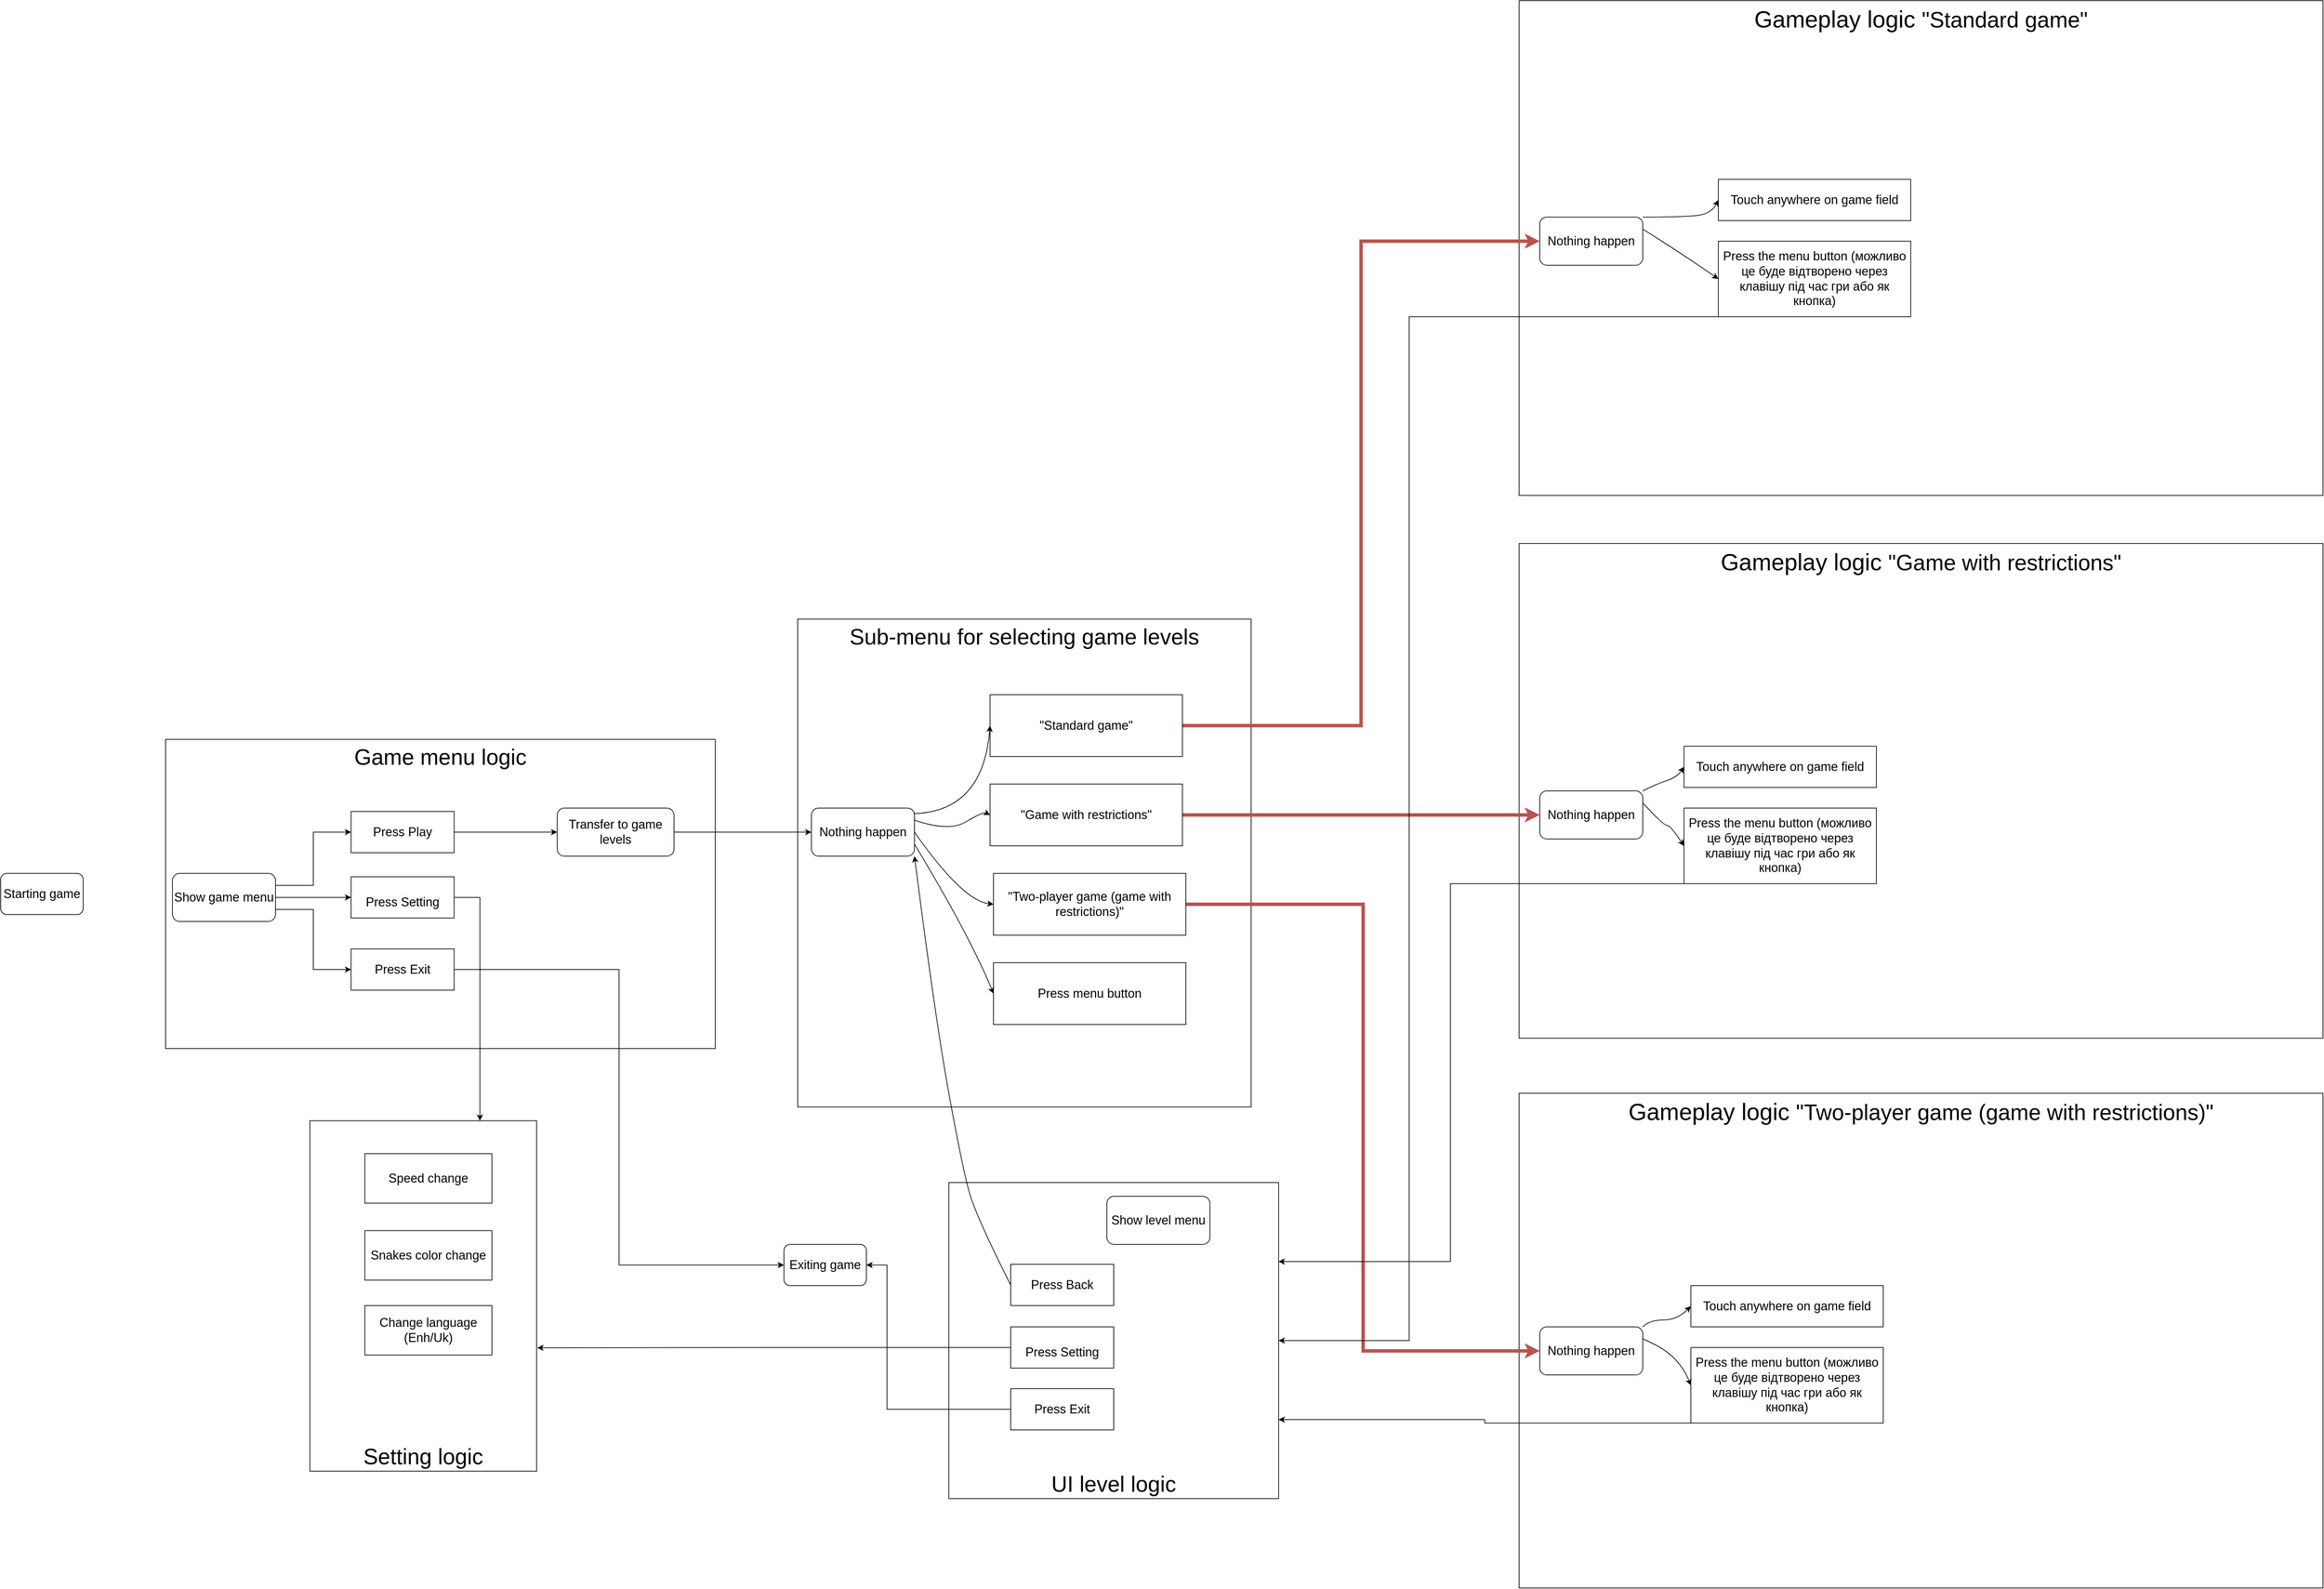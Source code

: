 <mxfile version="26.0.11">
  <diagram name="Сторінка-1" id="2qlWJzpFMfT5cVVhCap1">
    <mxGraphModel dx="4033" dy="2113" grid="1" gridSize="10" guides="1" tooltips="1" connect="1" arrows="1" fold="1" page="1" pageScale="1" pageWidth="5000" pageHeight="4000" math="0" shadow="0">
      <root>
        <mxCell id="0" />
        <mxCell id="1" parent="0" />
        <mxCell id="iwZVITusNoV1ZPCKNUhb-1" value="&lt;font style=&quot;font-size: 18px;&quot;&gt;Starting game&lt;/font&gt;" style="rounded=1;whiteSpace=wrap;html=1;" vertex="1" parent="1">
          <mxGeometry x="170" y="1790" width="120" height="60" as="geometry" />
        </mxCell>
        <mxCell id="iwZVITusNoV1ZPCKNUhb-2" value="&lt;font style=&quot;font-size: 32px;&quot;&gt;Game menu logic&lt;/font&gt;" style="rounded=0;whiteSpace=wrap;html=1;verticalAlign=top;fillColor=none;" vertex="1" parent="1">
          <mxGeometry x="410" y="1595" width="800" height="450" as="geometry" />
        </mxCell>
        <mxCell id="iwZVITusNoV1ZPCKNUhb-3" value="&lt;span style=&quot;font-size: 32px;&quot;&gt;Setting logic&lt;/span&gt;" style="rounded=0;whiteSpace=wrap;html=1;verticalAlign=bottom;" vertex="1" parent="1">
          <mxGeometry x="620" y="2150" width="330" height="510" as="geometry" />
        </mxCell>
        <mxCell id="iwZVITusNoV1ZPCKNUhb-4" value="&lt;font style=&quot;font-size: 34px;&quot;&gt;Gameplay logic&amp;nbsp;&lt;/font&gt;&lt;font style=&quot;font-size: 32px;&quot;&gt;&quot;Standard game&quot;&lt;/font&gt;" style="rounded=0;whiteSpace=wrap;html=1;verticalAlign=top;fillColor=none;" vertex="1" parent="1">
          <mxGeometry x="2380" y="520" width="1170" height="720" as="geometry" />
        </mxCell>
        <mxCell id="iwZVITusNoV1ZPCKNUhb-5" value="&lt;font style=&quot;font-size: 32px;&quot;&gt;UI level logic&lt;/font&gt;" style="rounded=0;whiteSpace=wrap;html=1;verticalAlign=bottom;fillColor=none;" vertex="1" parent="1">
          <mxGeometry x="1550" y="2240" width="480" height="460" as="geometry" />
        </mxCell>
        <mxCell id="iwZVITusNoV1ZPCKNUhb-6" value="&lt;font style=&quot;font-size: 18px;&quot;&gt;Exiting game&lt;/font&gt;" style="rounded=1;whiteSpace=wrap;html=1;" vertex="1" parent="1">
          <mxGeometry x="1310" y="2330" width="120" height="60" as="geometry" />
        </mxCell>
        <mxCell id="iwZVITusNoV1ZPCKNUhb-13" style="edgeStyle=orthogonalEdgeStyle;rounded=0;orthogonalLoop=1;jettySize=auto;html=1;exitX=1;exitY=0.25;exitDx=0;exitDy=0;entryX=0;entryY=0.5;entryDx=0;entryDy=0;" edge="1" parent="1" source="iwZVITusNoV1ZPCKNUhb-7" target="iwZVITusNoV1ZPCKNUhb-8">
          <mxGeometry relative="1" as="geometry" />
        </mxCell>
        <mxCell id="iwZVITusNoV1ZPCKNUhb-14" style="edgeStyle=orthogonalEdgeStyle;rounded=0;orthogonalLoop=1;jettySize=auto;html=1;exitX=1;exitY=0.5;exitDx=0;exitDy=0;entryX=0;entryY=0.5;entryDx=0;entryDy=0;" edge="1" parent="1" source="iwZVITusNoV1ZPCKNUhb-7" target="iwZVITusNoV1ZPCKNUhb-9">
          <mxGeometry relative="1" as="geometry" />
        </mxCell>
        <mxCell id="iwZVITusNoV1ZPCKNUhb-15" style="edgeStyle=orthogonalEdgeStyle;rounded=0;orthogonalLoop=1;jettySize=auto;html=1;exitX=1;exitY=0.75;exitDx=0;exitDy=0;entryX=0;entryY=0.5;entryDx=0;entryDy=0;" edge="1" parent="1" source="iwZVITusNoV1ZPCKNUhb-7" target="iwZVITusNoV1ZPCKNUhb-10">
          <mxGeometry relative="1" as="geometry" />
        </mxCell>
        <mxCell id="iwZVITusNoV1ZPCKNUhb-7" value="&lt;font style=&quot;font-size: 18px;&quot;&gt;Show game menu&lt;/font&gt;" style="rounded=1;whiteSpace=wrap;html=1;" vertex="1" parent="1">
          <mxGeometry x="420" y="1790" width="150" height="70" as="geometry" />
        </mxCell>
        <mxCell id="iwZVITusNoV1ZPCKNUhb-16" style="edgeStyle=orthogonalEdgeStyle;rounded=0;orthogonalLoop=1;jettySize=auto;html=1;exitX=1;exitY=0.5;exitDx=0;exitDy=0;entryX=0;entryY=0.5;entryDx=0;entryDy=0;" edge="1" parent="1" source="iwZVITusNoV1ZPCKNUhb-8" target="iwZVITusNoV1ZPCKNUhb-12">
          <mxGeometry relative="1" as="geometry" />
        </mxCell>
        <mxCell id="iwZVITusNoV1ZPCKNUhb-8" value="&lt;font style=&quot;font-size: 18px;&quot;&gt;Press Play&lt;/font&gt;" style="rounded=0;whiteSpace=wrap;html=1;" vertex="1" parent="1">
          <mxGeometry x="680" y="1700" width="150" height="60" as="geometry" />
        </mxCell>
        <mxCell id="iwZVITusNoV1ZPCKNUhb-18" style="edgeStyle=orthogonalEdgeStyle;rounded=0;orthogonalLoop=1;jettySize=auto;html=1;exitX=1;exitY=0.5;exitDx=0;exitDy=0;entryX=0.75;entryY=0;entryDx=0;entryDy=0;" edge="1" parent="1" source="iwZVITusNoV1ZPCKNUhb-9" target="iwZVITusNoV1ZPCKNUhb-3">
          <mxGeometry relative="1" as="geometry" />
        </mxCell>
        <mxCell id="iwZVITusNoV1ZPCKNUhb-9" value="&lt;br&gt;&lt;span style=&quot;color: rgb(0, 0, 0); font-family: Helvetica; font-size: 18px; font-style: normal; font-variant-ligatures: normal; font-variant-caps: normal; font-weight: 400; letter-spacing: normal; orphans: 2; text-align: center; text-indent: 0px; text-transform: none; widows: 2; word-spacing: 0px; -webkit-text-stroke-width: 0px; white-space: normal; background-color: rgb(251, 251, 251); text-decoration-thickness: initial; text-decoration-style: initial; text-decoration-color: initial; float: none; display: inline !important;&quot;&gt;Press Setting&lt;/span&gt;" style="rounded=0;whiteSpace=wrap;html=1;fontStyle=0" vertex="1" parent="1">
          <mxGeometry x="680" y="1795" width="150" height="60" as="geometry" />
        </mxCell>
        <mxCell id="iwZVITusNoV1ZPCKNUhb-17" style="edgeStyle=orthogonalEdgeStyle;rounded=0;orthogonalLoop=1;jettySize=auto;html=1;exitX=1;exitY=0.5;exitDx=0;exitDy=0;entryX=0;entryY=0.5;entryDx=0;entryDy=0;" edge="1" parent="1" source="iwZVITusNoV1ZPCKNUhb-10" target="iwZVITusNoV1ZPCKNUhb-6">
          <mxGeometry relative="1" as="geometry" />
        </mxCell>
        <mxCell id="iwZVITusNoV1ZPCKNUhb-10" value="&lt;span style=&quot;font-size: 18px;&quot;&gt;Press Exit&lt;/span&gt;" style="rounded=0;whiteSpace=wrap;html=1;" vertex="1" parent="1">
          <mxGeometry x="680" y="1900" width="150" height="60" as="geometry" />
        </mxCell>
        <mxCell id="iwZVITusNoV1ZPCKNUhb-41" style="edgeStyle=orthogonalEdgeStyle;rounded=0;orthogonalLoop=1;jettySize=auto;html=1;exitX=1;exitY=0.5;exitDx=0;exitDy=0;" edge="1" parent="1" source="iwZVITusNoV1ZPCKNUhb-12" target="iwZVITusNoV1ZPCKNUhb-25">
          <mxGeometry relative="1" as="geometry" />
        </mxCell>
        <mxCell id="iwZVITusNoV1ZPCKNUhb-12" value="&lt;font style=&quot;font-size: 18px;&quot;&gt;Transfer to game levels&lt;/font&gt;" style="rounded=1;whiteSpace=wrap;html=1;" vertex="1" parent="1">
          <mxGeometry x="980" y="1695" width="170" height="70" as="geometry" />
        </mxCell>
        <mxCell id="iwZVITusNoV1ZPCKNUhb-19" value="&lt;font style=&quot;font-size: 18px;&quot;&gt;Speed change&lt;/font&gt;" style="rounded=0;whiteSpace=wrap;html=1;" vertex="1" parent="1">
          <mxGeometry x="700" y="2198" width="185" height="72" as="geometry" />
        </mxCell>
        <mxCell id="iwZVITusNoV1ZPCKNUhb-20" value="&lt;font style=&quot;font-size: 18px;&quot;&gt;Snakes color change&lt;/font&gt;" style="rounded=0;whiteSpace=wrap;html=1;" vertex="1" parent="1">
          <mxGeometry x="700" y="2310" width="185" height="72" as="geometry" />
        </mxCell>
        <mxCell id="iwZVITusNoV1ZPCKNUhb-21" value="&lt;font style=&quot;font-size: 18px;&quot;&gt;Change language (Enh/Uk)&lt;/font&gt;" style="rounded=0;whiteSpace=wrap;html=1;" vertex="1" parent="1">
          <mxGeometry x="700" y="2419" width="185" height="72" as="geometry" />
        </mxCell>
        <mxCell id="iwZVITusNoV1ZPCKNUhb-22" value="&lt;font style=&quot;font-size: 34px;&quot;&gt;Gameplay logic&amp;nbsp;&lt;/font&gt;&lt;font style=&quot;font-size: 32px;&quot;&gt;&quot;Game with restrictions&quot;&lt;/font&gt;" style="rounded=0;whiteSpace=wrap;html=1;verticalAlign=top;fillColor=none;" vertex="1" parent="1">
          <mxGeometry x="2380" y="1310" width="1170" height="720" as="geometry" />
        </mxCell>
        <mxCell id="iwZVITusNoV1ZPCKNUhb-23" value="&lt;font style=&quot;font-size: 34px;&quot;&gt;Gameplay logic&amp;nbsp;&lt;/font&gt;&lt;font style=&quot;font-size: 32px;&quot;&gt;&quot;Two-player game (game with restrictions)&quot;&lt;/font&gt;" style="rounded=0;whiteSpace=wrap;html=1;verticalAlign=top;fillColor=none;" vertex="1" parent="1">
          <mxGeometry x="2380" y="2110" width="1170" height="720" as="geometry" />
        </mxCell>
        <mxCell id="iwZVITusNoV1ZPCKNUhb-24" value="&lt;font style=&quot;font-size: 32px;&quot;&gt;Sub-menu for selecting game levels&lt;/font&gt;" style="rounded=0;whiteSpace=wrap;html=1;verticalAlign=top;fillColor=none;" vertex="1" parent="1">
          <mxGeometry x="1330" y="1420" width="660" height="710" as="geometry" />
        </mxCell>
        <mxCell id="iwZVITusNoV1ZPCKNUhb-25" value="&lt;font style=&quot;font-size: 18px;&quot;&gt;Nothing happen&lt;/font&gt;" style="rounded=1;whiteSpace=wrap;html=1;" vertex="1" parent="1">
          <mxGeometry x="1350" y="1695" width="150" height="70" as="geometry" />
        </mxCell>
        <mxCell id="iwZVITusNoV1ZPCKNUhb-59" style="edgeStyle=orthogonalEdgeStyle;rounded=0;orthogonalLoop=1;jettySize=auto;html=1;exitX=1;exitY=0.5;exitDx=0;exitDy=0;entryX=0;entryY=0.5;entryDx=0;entryDy=0;fillColor=#f8cecc;strokeColor=#b85450;strokeWidth=5;" edge="1" parent="1" source="iwZVITusNoV1ZPCKNUhb-26" target="iwZVITusNoV1ZPCKNUhb-56">
          <mxGeometry relative="1" as="geometry" />
        </mxCell>
        <mxCell id="iwZVITusNoV1ZPCKNUhb-26" value="&lt;font style=&quot;font-size: 18px;&quot;&gt;&quot;Standard game&quot;&lt;/font&gt;" style="rounded=0;whiteSpace=wrap;html=1;" vertex="1" parent="1">
          <mxGeometry x="1610" y="1530" width="280" height="90" as="geometry" />
        </mxCell>
        <mxCell id="iwZVITusNoV1ZPCKNUhb-60" style="edgeStyle=orthogonalEdgeStyle;rounded=0;orthogonalLoop=1;jettySize=auto;html=1;exitX=1;exitY=0.5;exitDx=0;exitDy=0;fillColor=#f8cecc;strokeColor=#b85450;strokeWidth=5;" edge="1" parent="1" source="iwZVITusNoV1ZPCKNUhb-27" target="iwZVITusNoV1ZPCKNUhb-57">
          <mxGeometry relative="1" as="geometry" />
        </mxCell>
        <mxCell id="iwZVITusNoV1ZPCKNUhb-27" value="&lt;font style=&quot;font-size: 18px;&quot;&gt;&quot;Game with restrictions&quot;&lt;/font&gt;" style="rounded=0;whiteSpace=wrap;html=1;" vertex="1" parent="1">
          <mxGeometry x="1610" y="1660" width="280" height="90" as="geometry" />
        </mxCell>
        <mxCell id="iwZVITusNoV1ZPCKNUhb-61" style="edgeStyle=orthogonalEdgeStyle;rounded=0;orthogonalLoop=1;jettySize=auto;html=1;exitX=1;exitY=0.5;exitDx=0;exitDy=0;entryX=0;entryY=0.5;entryDx=0;entryDy=0;fillColor=#f8cecc;strokeColor=#b85450;strokeWidth=5;" edge="1" parent="1" source="iwZVITusNoV1ZPCKNUhb-28" target="iwZVITusNoV1ZPCKNUhb-58">
          <mxGeometry relative="1" as="geometry">
            <Array as="points">
              <mxPoint x="2153" y="1835" />
              <mxPoint x="2153" y="2485" />
            </Array>
          </mxGeometry>
        </mxCell>
        <mxCell id="iwZVITusNoV1ZPCKNUhb-28" value="&lt;font style=&quot;font-size: 18px;&quot;&gt;&quot;Two-player game (game with restrictions)&quot;&lt;/font&gt;" style="rounded=0;whiteSpace=wrap;html=1;" vertex="1" parent="1">
          <mxGeometry x="1615" y="1790" width="280" height="90" as="geometry" />
        </mxCell>
        <mxCell id="iwZVITusNoV1ZPCKNUhb-29" value="&lt;font style=&quot;font-size: 18px;&quot;&gt;Press menu button&lt;/font&gt;" style="rounded=0;whiteSpace=wrap;html=1;" vertex="1" parent="1">
          <mxGeometry x="1615" y="1920" width="280" height="90" as="geometry" />
        </mxCell>
        <mxCell id="iwZVITusNoV1ZPCKNUhb-42" value="&lt;font style=&quot;font-size: 18px;&quot;&gt;Show level menu&lt;/font&gt;" style="rounded=1;whiteSpace=wrap;html=1;" vertex="1" parent="1">
          <mxGeometry x="1780" y="2260" width="150" height="70" as="geometry" />
        </mxCell>
        <mxCell id="iwZVITusNoV1ZPCKNUhb-44" value="&lt;font style=&quot;font-size: 18px;&quot;&gt;Press Back&lt;/font&gt;" style="rounded=0;whiteSpace=wrap;html=1;" vertex="1" parent="1">
          <mxGeometry x="1640" y="2359" width="150" height="60" as="geometry" />
        </mxCell>
        <mxCell id="iwZVITusNoV1ZPCKNUhb-45" value="&lt;br&gt;&lt;span style=&quot;color: rgb(0, 0, 0); font-family: Helvetica; font-size: 18px; font-style: normal; font-variant-ligatures: normal; font-variant-caps: normal; font-weight: 400; letter-spacing: normal; orphans: 2; text-align: center; text-indent: 0px; text-transform: none; widows: 2; word-spacing: 0px; -webkit-text-stroke-width: 0px; white-space: normal; background-color: rgb(251, 251, 251); text-decoration-thickness: initial; text-decoration-style: initial; text-decoration-color: initial; float: none; display: inline !important;&quot;&gt;Press Setting&lt;/span&gt;" style="rounded=0;whiteSpace=wrap;html=1;fontStyle=0" vertex="1" parent="1">
          <mxGeometry x="1640" y="2450" width="150" height="60" as="geometry" />
        </mxCell>
        <mxCell id="iwZVITusNoV1ZPCKNUhb-55" style="edgeStyle=orthogonalEdgeStyle;rounded=0;orthogonalLoop=1;jettySize=auto;html=1;exitX=0;exitY=0.5;exitDx=0;exitDy=0;entryX=1;entryY=0.5;entryDx=0;entryDy=0;" edge="1" parent="1" source="iwZVITusNoV1ZPCKNUhb-46" target="iwZVITusNoV1ZPCKNUhb-6">
          <mxGeometry relative="1" as="geometry">
            <Array as="points">
              <mxPoint x="1460" y="2570" />
              <mxPoint x="1460" y="2360" />
            </Array>
          </mxGeometry>
        </mxCell>
        <mxCell id="iwZVITusNoV1ZPCKNUhb-46" value="&lt;span style=&quot;font-size: 18px;&quot;&gt;Press Exit&lt;/span&gt;" style="rounded=0;whiteSpace=wrap;html=1;" vertex="1" parent="1">
          <mxGeometry x="1640" y="2540" width="150" height="60" as="geometry" />
        </mxCell>
        <mxCell id="iwZVITusNoV1ZPCKNUhb-47" value="" style="curved=1;endArrow=classic;html=1;rounded=0;exitX=0;exitY=0.5;exitDx=0;exitDy=0;entryX=1;entryY=1;entryDx=0;entryDy=0;" edge="1" parent="1" source="iwZVITusNoV1ZPCKNUhb-44" target="iwZVITusNoV1ZPCKNUhb-25">
          <mxGeometry width="50" height="50" relative="1" as="geometry">
            <mxPoint x="1610" y="2270" as="sourcePoint" />
            <mxPoint x="1660" y="2220" as="targetPoint" />
            <Array as="points">
              <mxPoint x="1590" y="2290" />
              <mxPoint x="1570" y="2220" />
              <mxPoint x="1530" y="2000" />
            </Array>
          </mxGeometry>
        </mxCell>
        <mxCell id="iwZVITusNoV1ZPCKNUhb-50" value="" style="curved=1;endArrow=classic;html=1;rounded=0;exitX=0.993;exitY=0.116;exitDx=0;exitDy=0;exitPerimeter=0;entryX=0;entryY=0.5;entryDx=0;entryDy=0;" edge="1" parent="1" source="iwZVITusNoV1ZPCKNUhb-25" target="iwZVITusNoV1ZPCKNUhb-26">
          <mxGeometry width="50" height="50" relative="1" as="geometry">
            <mxPoint x="1600" y="1750" as="sourcePoint" />
            <mxPoint x="1650" y="1700" as="targetPoint" />
            <Array as="points">
              <mxPoint x="1600" y="1700" />
            </Array>
          </mxGeometry>
        </mxCell>
        <mxCell id="iwZVITusNoV1ZPCKNUhb-51" value="" style="curved=1;endArrow=classic;html=1;rounded=0;exitX=1;exitY=0.25;exitDx=0;exitDy=0;entryX=0;entryY=0.5;entryDx=0;entryDy=0;" edge="1" parent="1" source="iwZVITusNoV1ZPCKNUhb-25" target="iwZVITusNoV1ZPCKNUhb-27">
          <mxGeometry width="50" height="50" relative="1" as="geometry">
            <mxPoint x="1600" y="1750" as="sourcePoint" />
            <mxPoint x="1650" y="1700" as="targetPoint" />
            <Array as="points">
              <mxPoint x="1550" y="1730" />
              <mxPoint x="1600" y="1700" />
            </Array>
          </mxGeometry>
        </mxCell>
        <mxCell id="iwZVITusNoV1ZPCKNUhb-52" value="" style="curved=1;endArrow=classic;html=1;rounded=0;exitX=1;exitY=0.5;exitDx=0;exitDy=0;entryX=0;entryY=0.5;entryDx=0;entryDy=0;" edge="1" parent="1" source="iwZVITusNoV1ZPCKNUhb-25" target="iwZVITusNoV1ZPCKNUhb-28">
          <mxGeometry width="50" height="50" relative="1" as="geometry">
            <mxPoint x="1600" y="1920" as="sourcePoint" />
            <mxPoint x="1650" y="1870" as="targetPoint" />
            <Array as="points">
              <mxPoint x="1570" y="1830" />
            </Array>
          </mxGeometry>
        </mxCell>
        <mxCell id="iwZVITusNoV1ZPCKNUhb-53" value="" style="curved=1;endArrow=classic;html=1;rounded=0;exitX=1;exitY=0.75;exitDx=0;exitDy=0;entryX=0;entryY=0.5;entryDx=0;entryDy=0;" edge="1" parent="1" source="iwZVITusNoV1ZPCKNUhb-25" target="iwZVITusNoV1ZPCKNUhb-29">
          <mxGeometry width="50" height="50" relative="1" as="geometry">
            <mxPoint x="1600" y="1920" as="sourcePoint" />
            <mxPoint x="1650" y="1870" as="targetPoint" />
            <Array as="points">
              <mxPoint x="1580" y="1880" />
            </Array>
          </mxGeometry>
        </mxCell>
        <mxCell id="iwZVITusNoV1ZPCKNUhb-54" style="edgeStyle=orthogonalEdgeStyle;rounded=0;orthogonalLoop=1;jettySize=auto;html=1;exitX=0;exitY=0.5;exitDx=0;exitDy=0;entryX=1.003;entryY=0.648;entryDx=0;entryDy=0;entryPerimeter=0;" edge="1" parent="1" source="iwZVITusNoV1ZPCKNUhb-45" target="iwZVITusNoV1ZPCKNUhb-3">
          <mxGeometry relative="1" as="geometry" />
        </mxCell>
        <mxCell id="iwZVITusNoV1ZPCKNUhb-56" value="&lt;font style=&quot;font-size: 18px;&quot;&gt;Nothing happen&lt;/font&gt;" style="rounded=1;whiteSpace=wrap;html=1;" vertex="1" parent="1">
          <mxGeometry x="2410" y="835" width="150" height="70" as="geometry" />
        </mxCell>
        <mxCell id="iwZVITusNoV1ZPCKNUhb-57" value="&lt;font style=&quot;font-size: 18px;&quot;&gt;Nothing happen&lt;/font&gt;" style="rounded=1;whiteSpace=wrap;html=1;" vertex="1" parent="1">
          <mxGeometry x="2410" y="1670" width="150" height="70" as="geometry" />
        </mxCell>
        <mxCell id="iwZVITusNoV1ZPCKNUhb-58" value="&lt;font style=&quot;font-size: 18px;&quot;&gt;Nothing happen&lt;/font&gt;" style="rounded=1;whiteSpace=wrap;html=1;" vertex="1" parent="1">
          <mxGeometry x="2410" y="2450" width="150" height="70" as="geometry" />
        </mxCell>
        <mxCell id="iwZVITusNoV1ZPCKNUhb-62" value="&lt;font style=&quot;font-size: 18px;&quot;&gt;Touch anywhere on game field&lt;/font&gt;" style="rounded=0;whiteSpace=wrap;html=1;" vertex="1" parent="1">
          <mxGeometry x="2670" y="780" width="280" height="60" as="geometry" />
        </mxCell>
        <mxCell id="iwZVITusNoV1ZPCKNUhb-81" style="edgeStyle=orthogonalEdgeStyle;rounded=0;orthogonalLoop=1;jettySize=auto;html=1;exitX=0;exitY=1;exitDx=0;exitDy=0;entryX=1;entryY=0.5;entryDx=0;entryDy=0;" edge="1" parent="1" source="iwZVITusNoV1ZPCKNUhb-63" target="iwZVITusNoV1ZPCKNUhb-5">
          <mxGeometry relative="1" as="geometry">
            <Array as="points">
              <mxPoint x="2220" y="980" />
              <mxPoint x="2220" y="2470" />
            </Array>
          </mxGeometry>
        </mxCell>
        <mxCell id="iwZVITusNoV1ZPCKNUhb-63" value="&lt;font style=&quot;font-size: 18px;&quot;&gt;Press the menu button (можливо це буде відтворено через клавішу під час гри або як кнопка)&lt;/font&gt;" style="rounded=0;whiteSpace=wrap;html=1;" vertex="1" parent="1">
          <mxGeometry x="2670" y="870" width="280" height="110" as="geometry" />
        </mxCell>
        <mxCell id="iwZVITusNoV1ZPCKNUhb-64" value="&lt;font style=&quot;font-size: 18px;&quot;&gt;Touch anywhere on game field&lt;/font&gt;" style="rounded=0;whiteSpace=wrap;html=1;" vertex="1" parent="1">
          <mxGeometry x="2620" y="1605" width="280" height="60" as="geometry" />
        </mxCell>
        <mxCell id="iwZVITusNoV1ZPCKNUhb-77" style="edgeStyle=orthogonalEdgeStyle;rounded=0;orthogonalLoop=1;jettySize=auto;html=1;exitX=0;exitY=1;exitDx=0;exitDy=0;entryX=1;entryY=0.25;entryDx=0;entryDy=0;" edge="1" parent="1" source="iwZVITusNoV1ZPCKNUhb-65" target="iwZVITusNoV1ZPCKNUhb-5">
          <mxGeometry relative="1" as="geometry">
            <Array as="points">
              <mxPoint x="2280" y="1805" />
              <mxPoint x="2280" y="2355" />
            </Array>
          </mxGeometry>
        </mxCell>
        <mxCell id="iwZVITusNoV1ZPCKNUhb-65" value="&lt;font style=&quot;font-size: 18px;&quot;&gt;Press the menu button (можливо це буде відтворено через клавішу під час гри або як кнопка)&lt;/font&gt;" style="rounded=0;whiteSpace=wrap;html=1;" vertex="1" parent="1">
          <mxGeometry x="2620" y="1695" width="280" height="110" as="geometry" />
        </mxCell>
        <mxCell id="iwZVITusNoV1ZPCKNUhb-66" value="&lt;font style=&quot;font-size: 18px;&quot;&gt;Touch anywhere on game field&lt;/font&gt;" style="rounded=0;whiteSpace=wrap;html=1;" vertex="1" parent="1">
          <mxGeometry x="2630" y="2390" width="280" height="60" as="geometry" />
        </mxCell>
        <mxCell id="iwZVITusNoV1ZPCKNUhb-82" style="edgeStyle=orthogonalEdgeStyle;rounded=0;orthogonalLoop=1;jettySize=auto;html=1;exitX=0;exitY=1;exitDx=0;exitDy=0;entryX=1;entryY=0.75;entryDx=0;entryDy=0;" edge="1" parent="1" source="iwZVITusNoV1ZPCKNUhb-67" target="iwZVITusNoV1ZPCKNUhb-5">
          <mxGeometry relative="1" as="geometry">
            <Array as="points">
              <mxPoint x="2330" y="2590" />
              <mxPoint x="2330" y="2585" />
            </Array>
          </mxGeometry>
        </mxCell>
        <mxCell id="iwZVITusNoV1ZPCKNUhb-67" value="&lt;font style=&quot;font-size: 18px;&quot;&gt;Press the menu button (можливо це буде відтворено через клавішу під час гри або як кнопка)&lt;/font&gt;" style="rounded=0;whiteSpace=wrap;html=1;" vertex="1" parent="1">
          <mxGeometry x="2630" y="2480" width="280" height="110" as="geometry" />
        </mxCell>
        <mxCell id="iwZVITusNoV1ZPCKNUhb-68" value="" style="curved=1;endArrow=classic;html=1;rounded=0;exitX=1;exitY=0;exitDx=0;exitDy=0;entryX=0;entryY=0.5;entryDx=0;entryDy=0;" edge="1" parent="1" source="iwZVITusNoV1ZPCKNUhb-56" target="iwZVITusNoV1ZPCKNUhb-62">
          <mxGeometry width="50" height="50" relative="1" as="geometry">
            <mxPoint x="2880" y="940" as="sourcePoint" />
            <mxPoint x="2930" y="890" as="targetPoint" />
            <Array as="points">
              <mxPoint x="2620" y="835" />
              <mxPoint x="2660" y="830" />
            </Array>
          </mxGeometry>
        </mxCell>
        <mxCell id="iwZVITusNoV1ZPCKNUhb-71" value="" style="curved=1;endArrow=classic;html=1;rounded=0;exitX=1;exitY=0.25;exitDx=0;exitDy=0;entryX=0;entryY=0.5;entryDx=0;entryDy=0;" edge="1" parent="1" source="iwZVITusNoV1ZPCKNUhb-56" target="iwZVITusNoV1ZPCKNUhb-63">
          <mxGeometry width="50" height="50" relative="1" as="geometry">
            <mxPoint x="2880" y="940" as="sourcePoint" />
            <mxPoint x="2930" y="890" as="targetPoint" />
            <Array as="points">
              <mxPoint x="2620" y="890" />
            </Array>
          </mxGeometry>
        </mxCell>
        <mxCell id="iwZVITusNoV1ZPCKNUhb-72" value="" style="curved=1;endArrow=classic;html=1;rounded=0;exitX=1;exitY=0;exitDx=0;exitDy=0;entryX=0;entryY=0.5;entryDx=0;entryDy=0;" edge="1" parent="1" source="iwZVITusNoV1ZPCKNUhb-57" target="iwZVITusNoV1ZPCKNUhb-64">
          <mxGeometry width="50" height="50" relative="1" as="geometry">
            <mxPoint x="2760" y="1740" as="sourcePoint" />
            <mxPoint x="2810" y="1690" as="targetPoint" />
            <Array as="points">
              <mxPoint x="2580" y="1660" />
              <mxPoint x="2610" y="1650" />
            </Array>
          </mxGeometry>
        </mxCell>
        <mxCell id="iwZVITusNoV1ZPCKNUhb-73" value="" style="curved=1;endArrow=classic;html=1;rounded=0;exitX=1;exitY=0.25;exitDx=0;exitDy=0;entryX=0;entryY=0.5;entryDx=0;entryDy=0;" edge="1" parent="1" source="iwZVITusNoV1ZPCKNUhb-57" target="iwZVITusNoV1ZPCKNUhb-65">
          <mxGeometry width="50" height="50" relative="1" as="geometry">
            <mxPoint x="2760" y="1740" as="sourcePoint" />
            <mxPoint x="2810" y="1690" as="targetPoint" />
            <Array as="points">
              <mxPoint x="2590" y="1720" />
              <mxPoint x="2600" y="1720" />
            </Array>
          </mxGeometry>
        </mxCell>
        <mxCell id="iwZVITusNoV1ZPCKNUhb-74" value="" style="curved=1;endArrow=classic;html=1;rounded=0;exitX=1;exitY=0;exitDx=0;exitDy=0;entryX=0;entryY=0.5;entryDx=0;entryDy=0;" edge="1" parent="1" source="iwZVITusNoV1ZPCKNUhb-58" target="iwZVITusNoV1ZPCKNUhb-66">
          <mxGeometry width="50" height="50" relative="1" as="geometry">
            <mxPoint x="2760" y="2560" as="sourcePoint" />
            <mxPoint x="2810" y="2510" as="targetPoint" />
            <Array as="points">
              <mxPoint x="2570" y="2440" />
              <mxPoint x="2610" y="2440" />
            </Array>
          </mxGeometry>
        </mxCell>
        <mxCell id="iwZVITusNoV1ZPCKNUhb-76" value="" style="curved=1;endArrow=classic;html=1;rounded=0;exitX=1;exitY=0.25;exitDx=0;exitDy=0;entryX=0;entryY=0.5;entryDx=0;entryDy=0;" edge="1" parent="1" source="iwZVITusNoV1ZPCKNUhb-58" target="iwZVITusNoV1ZPCKNUhb-67">
          <mxGeometry width="50" height="50" relative="1" as="geometry">
            <mxPoint x="2760" y="2560" as="sourcePoint" />
            <mxPoint x="2810" y="2510" as="targetPoint" />
            <Array as="points">
              <mxPoint x="2590" y="2480" />
              <mxPoint x="2620" y="2510" />
            </Array>
          </mxGeometry>
        </mxCell>
      </root>
    </mxGraphModel>
  </diagram>
</mxfile>
